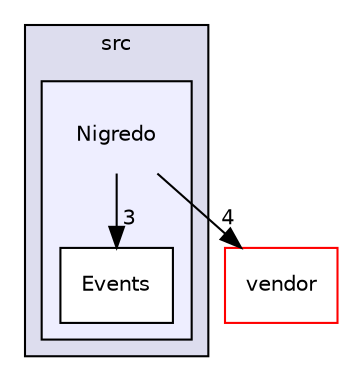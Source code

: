 digraph "C:/Dev/Nigredo/Nigredo/src/Nigredo" {
  compound=true
  node [ fontsize="10", fontname="Helvetica"];
  edge [ labelfontsize="10", labelfontname="Helvetica"];
  subgraph clusterdir_998a9a76105a9cbc537617c97da31299 {
    graph [ bgcolor="#ddddee", pencolor="black", label="src" fontname="Helvetica", fontsize="10", URL="dir_998a9a76105a9cbc537617c97da31299.html"]
  subgraph clusterdir_8d048fa545e09c0095e8df99baafa036 {
    graph [ bgcolor="#eeeeff", pencolor="black", label="" URL="dir_8d048fa545e09c0095e8df99baafa036.html"];
    dir_8d048fa545e09c0095e8df99baafa036 [shape=plaintext label="Nigredo"];
    dir_f820f0a6867d5efc8cd937119c86c319 [shape=box label="Events" color="black" fillcolor="white" style="filled" URL="dir_f820f0a6867d5efc8cd937119c86c319.html"];
  }
  }
  dir_a2293ca973fdf85797fce1bc1299a366 [shape=box label="vendor" fillcolor="white" style="filled" color="red" URL="dir_a2293ca973fdf85797fce1bc1299a366.html"];
  dir_8d048fa545e09c0095e8df99baafa036->dir_a2293ca973fdf85797fce1bc1299a366 [headlabel="4", labeldistance=1.5 headhref="dir_000006_000007.html"];
  dir_8d048fa545e09c0095e8df99baafa036->dir_f820f0a6867d5efc8cd937119c86c319 [headlabel="3", labeldistance=1.5 headhref="dir_000006_000013.html"];
}
